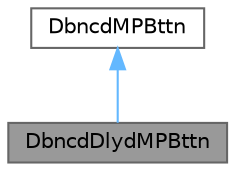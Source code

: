 digraph "DbncdDlydMPBttn"
{
 // LATEX_PDF_SIZE
  bgcolor="transparent";
  edge [fontname=Helvetica,fontsize=10,labelfontname=Helvetica,labelfontsize=10];
  node [fontname=Helvetica,fontsize=10,shape=box,height=0.2,width=0.4];
  Node1 [id="Node000001",label="DbncdDlydMPBttn",height=0.2,width=0.4,color="gray40", fillcolor="grey60", style="filled", fontcolor="black",tooltip="Models a Debounced Delayed MPB (DD-MPB)."];
  Node2 -> Node1 [id="edge1_Node000001_Node000002",dir="back",color="steelblue1",style="solid",tooltip=" "];
  Node2 [id="Node000002",label="DbncdMPBttn",height=0.2,width=0.4,color="gray40", fillcolor="white", style="filled",URL="$class_dbncd_m_p_bttn.html",tooltip="Base class, models a Debounced Momentary Push Button (D-MPB)."];
}
